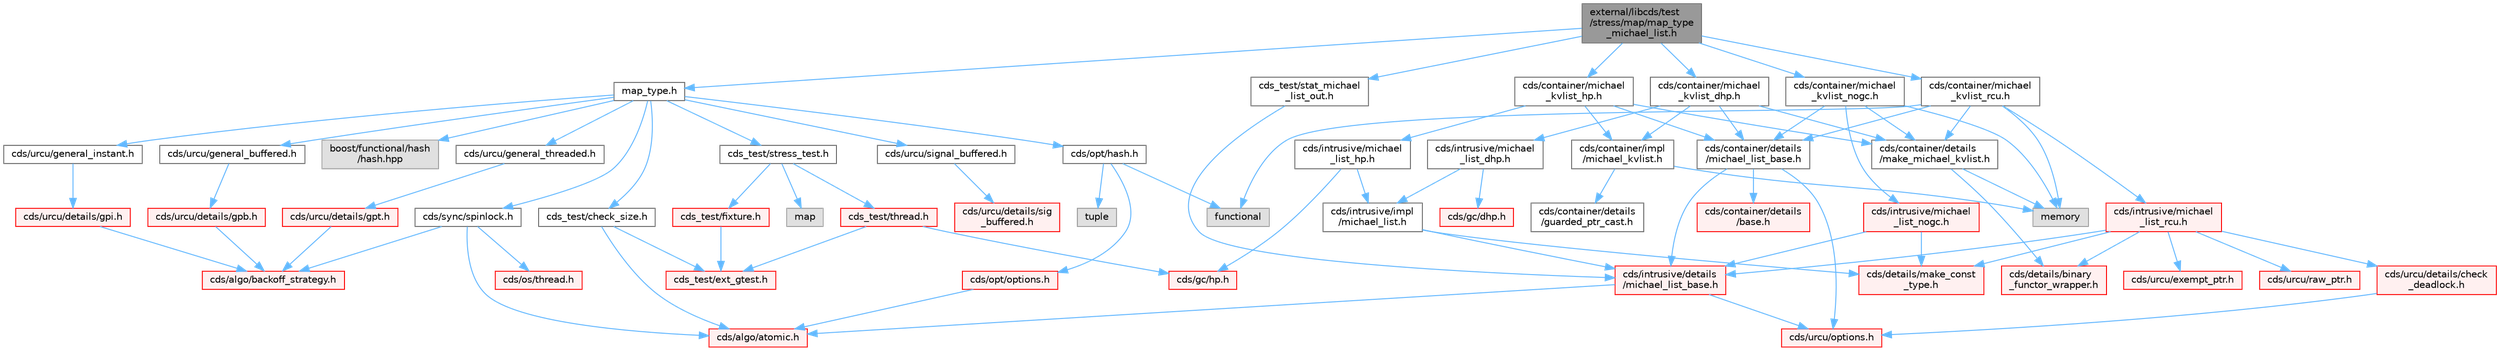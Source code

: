 digraph "external/libcds/test/stress/map/map_type_michael_list.h"
{
 // LATEX_PDF_SIZE
  bgcolor="transparent";
  edge [fontname=Helvetica,fontsize=10,labelfontname=Helvetica,labelfontsize=10];
  node [fontname=Helvetica,fontsize=10,shape=box,height=0.2,width=0.4];
  Node1 [id="Node000001",label="external/libcds/test\l/stress/map/map_type\l_michael_list.h",height=0.2,width=0.4,color="gray40", fillcolor="grey60", style="filled", fontcolor="black",tooltip=" "];
  Node1 -> Node2 [id="edge1_Node000001_Node000002",color="steelblue1",style="solid",tooltip=" "];
  Node2 [id="Node000002",label="map_type.h",height=0.2,width=0.4,color="grey40", fillcolor="white", style="filled",URL="$map__type_8h.html",tooltip=" "];
  Node2 -> Node3 [id="edge2_Node000002_Node000003",color="steelblue1",style="solid",tooltip=" "];
  Node3 [id="Node000003",label="cds/urcu/general_instant.h",height=0.2,width=0.4,color="grey40", fillcolor="white", style="filled",URL="$general__instant_8h.html",tooltip=" "];
  Node3 -> Node4 [id="edge3_Node000003_Node000004",color="steelblue1",style="solid",tooltip=" "];
  Node4 [id="Node000004",label="cds/urcu/details/gpi.h",height=0.2,width=0.4,color="red", fillcolor="#FFF0F0", style="filled",URL="$gpi_8h.html",tooltip=" "];
  Node4 -> Node54 [id="edge4_Node000004_Node000054",color="steelblue1",style="solid",tooltip=" "];
  Node54 [id="Node000054",label="cds/algo/backoff_strategy.h",height=0.2,width=0.4,color="red", fillcolor="#FFF0F0", style="filled",URL="$backoff__strategy_8h.html",tooltip=" "];
  Node2 -> Node58 [id="edge5_Node000002_Node000058",color="steelblue1",style="solid",tooltip=" "];
  Node58 [id="Node000058",label="cds/urcu/general_buffered.h",height=0.2,width=0.4,color="grey40", fillcolor="white", style="filled",URL="$general__buffered_8h.html",tooltip=" "];
  Node58 -> Node59 [id="edge6_Node000058_Node000059",color="steelblue1",style="solid",tooltip=" "];
  Node59 [id="Node000059",label="cds/urcu/details/gpb.h",height=0.2,width=0.4,color="red", fillcolor="#FFF0F0", style="filled",URL="$gpb_8h.html",tooltip=" "];
  Node59 -> Node54 [id="edge7_Node000059_Node000054",color="steelblue1",style="solid",tooltip=" "];
  Node2 -> Node72 [id="edge8_Node000002_Node000072",color="steelblue1",style="solid",tooltip=" "];
  Node72 [id="Node000072",label="cds/urcu/general_threaded.h",height=0.2,width=0.4,color="grey40", fillcolor="white", style="filled",URL="$general__threaded_8h.html",tooltip=" "];
  Node72 -> Node73 [id="edge9_Node000072_Node000073",color="steelblue1",style="solid",tooltip=" "];
  Node73 [id="Node000073",label="cds/urcu/details/gpt.h",height=0.2,width=0.4,color="red", fillcolor="#FFF0F0", style="filled",URL="$gpt_8h.html",tooltip=" "];
  Node73 -> Node54 [id="edge10_Node000073_Node000054",color="steelblue1",style="solid",tooltip=" "];
  Node2 -> Node76 [id="edge11_Node000002_Node000076",color="steelblue1",style="solid",tooltip=" "];
  Node76 [id="Node000076",label="cds/urcu/signal_buffered.h",height=0.2,width=0.4,color="grey40", fillcolor="white", style="filled",URL="$signal__buffered_8h.html",tooltip=" "];
  Node76 -> Node77 [id="edge12_Node000076_Node000077",color="steelblue1",style="solid",tooltip=" "];
  Node77 [id="Node000077",label="cds/urcu/details/sig\l_buffered.h",height=0.2,width=0.4,color="red", fillcolor="#FFF0F0", style="filled",URL="$sig__buffered_8h.html",tooltip=" "];
  Node2 -> Node79 [id="edge13_Node000002_Node000079",color="steelblue1",style="solid",tooltip=" "];
  Node79 [id="Node000079",label="cds/sync/spinlock.h",height=0.2,width=0.4,color="grey40", fillcolor="white", style="filled",URL="$sync_2spinlock_8h.html",tooltip=" "];
  Node79 -> Node9 [id="edge14_Node000079_Node000009",color="steelblue1",style="solid",tooltip=" "];
  Node9 [id="Node000009",label="cds/algo/atomic.h",height=0.2,width=0.4,color="red", fillcolor="#FFF0F0", style="filled",URL="$external_2libcds_2cds_2algo_2atomic_8h.html",tooltip=" "];
  Node79 -> Node43 [id="edge15_Node000079_Node000043",color="steelblue1",style="solid",tooltip=" "];
  Node43 [id="Node000043",label="cds/os/thread.h",height=0.2,width=0.4,color="red", fillcolor="#FFF0F0", style="filled",URL="$cds_2os_2thread_8h.html",tooltip=" "];
  Node79 -> Node54 [id="edge16_Node000079_Node000054",color="steelblue1",style="solid",tooltip=" "];
  Node2 -> Node80 [id="edge17_Node000002_Node000080",color="steelblue1",style="solid",tooltip=" "];
  Node80 [id="Node000080",label="cds/opt/hash.h",height=0.2,width=0.4,color="grey40", fillcolor="white", style="filled",URL="$external_2libcds_2cds_2opt_2hash_8h.html",tooltip=" "];
  Node80 -> Node81 [id="edge18_Node000080_Node000081",color="steelblue1",style="solid",tooltip=" "];
  Node81 [id="Node000081",label="tuple",height=0.2,width=0.4,color="grey60", fillcolor="#E0E0E0", style="filled",tooltip=" "];
  Node80 -> Node82 [id="edge19_Node000080_Node000082",color="steelblue1",style="solid",tooltip=" "];
  Node82 [id="Node000082",label="functional",height=0.2,width=0.4,color="grey60", fillcolor="#E0E0E0", style="filled",tooltip=" "];
  Node80 -> Node66 [id="edge20_Node000080_Node000066",color="steelblue1",style="solid",tooltip=" "];
  Node66 [id="Node000066",label="cds/opt/options.h",height=0.2,width=0.4,color="red", fillcolor="#FFF0F0", style="filled",URL="$opt_2options_8h.html",tooltip=" "];
  Node66 -> Node9 [id="edge21_Node000066_Node000009",color="steelblue1",style="solid",tooltip=" "];
  Node2 -> Node83 [id="edge22_Node000002_Node000083",color="steelblue1",style="solid",tooltip=" "];
  Node83 [id="Node000083",label="boost/functional/hash\l/hash.hpp",height=0.2,width=0.4,color="grey60", fillcolor="#E0E0E0", style="filled",tooltip=" "];
  Node2 -> Node84 [id="edge23_Node000002_Node000084",color="steelblue1",style="solid",tooltip=" "];
  Node84 [id="Node000084",label="cds_test/stress_test.h",height=0.2,width=0.4,color="grey40", fillcolor="white", style="filled",URL="$stress__test_8h.html",tooltip=" "];
  Node84 -> Node85 [id="edge24_Node000084_Node000085",color="steelblue1",style="solid",tooltip=" "];
  Node85 [id="Node000085",label="map",height=0.2,width=0.4,color="grey60", fillcolor="#E0E0E0", style="filled",tooltip=" "];
  Node84 -> Node86 [id="edge25_Node000084_Node000086",color="steelblue1",style="solid",tooltip=" "];
  Node86 [id="Node000086",label="cds_test/fixture.h",height=0.2,width=0.4,color="red", fillcolor="#FFF0F0", style="filled",URL="$fixture_8h.html",tooltip=" "];
  Node86 -> Node87 [id="edge26_Node000086_Node000087",color="steelblue1",style="solid",tooltip=" "];
  Node87 [id="Node000087",label="cds_test/ext_gtest.h",height=0.2,width=0.4,color="red", fillcolor="#FFF0F0", style="filled",URL="$ext__gtest_8h.html",tooltip=" "];
  Node84 -> Node91 [id="edge27_Node000084_Node000091",color="steelblue1",style="solid",tooltip=" "];
  Node91 [id="Node000091",label="cds_test/thread.h",height=0.2,width=0.4,color="red", fillcolor="#FFF0F0", style="filled",URL="$test_2include_2cds__test_2thread_8h.html",tooltip=" "];
  Node91 -> Node87 [id="edge28_Node000091_Node000087",color="steelblue1",style="solid",tooltip=" "];
  Node91 -> Node93 [id="edge29_Node000091_Node000093",color="steelblue1",style="solid",tooltip=" "];
  Node93 [id="Node000093",label="cds/gc/hp.h",height=0.2,width=0.4,color="red", fillcolor="#FFF0F0", style="filled",URL="$hp_8h.html",tooltip=" "];
  Node2 -> Node95 [id="edge30_Node000002_Node000095",color="steelblue1",style="solid",tooltip=" "];
  Node95 [id="Node000095",label="cds_test/check_size.h",height=0.2,width=0.4,color="grey40", fillcolor="white", style="filled",URL="$check__size_8h.html",tooltip=" "];
  Node95 -> Node87 [id="edge31_Node000095_Node000087",color="steelblue1",style="solid",tooltip=" "];
  Node95 -> Node9 [id="edge32_Node000095_Node000009",color="steelblue1",style="solid",tooltip=" "];
  Node1 -> Node96 [id="edge33_Node000001_Node000096",color="steelblue1",style="solid",tooltip=" "];
  Node96 [id="Node000096",label="cds/container/michael\l_kvlist_hp.h",height=0.2,width=0.4,color="grey40", fillcolor="white", style="filled",URL="$michael__kvlist__hp_8h.html",tooltip=" "];
  Node96 -> Node97 [id="edge34_Node000096_Node000097",color="steelblue1",style="solid",tooltip=" "];
  Node97 [id="Node000097",label="cds/container/details\l/michael_list_base.h",height=0.2,width=0.4,color="grey40", fillcolor="white", style="filled",URL="$container_2details_2michael__list__base_8h.html",tooltip=" "];
  Node97 -> Node62 [id="edge35_Node000097_Node000062",color="steelblue1",style="solid",tooltip=" "];
  Node62 [id="Node000062",label="cds/container/details\l/base.h",height=0.2,width=0.4,color="red", fillcolor="#FFF0F0", style="filled",URL="$external_2libcds_2cds_2container_2details_2base_8h.html",tooltip=" "];
  Node97 -> Node98 [id="edge36_Node000097_Node000098",color="steelblue1",style="solid",tooltip=" "];
  Node98 [id="Node000098",label="cds/intrusive/details\l/michael_list_base.h",height=0.2,width=0.4,color="red", fillcolor="#FFF0F0", style="filled",URL="$intrusive_2details_2michael__list__base_8h.html",tooltip=" "];
  Node98 -> Node9 [id="edge37_Node000098_Node000009",color="steelblue1",style="solid",tooltip=" "];
  Node98 -> Node100 [id="edge38_Node000098_Node000100",color="steelblue1",style="solid",tooltip=" "];
  Node100 [id="Node000100",label="cds/urcu/options.h",height=0.2,width=0.4,color="red", fillcolor="#FFF0F0", style="filled",URL="$urcu_2options_8h.html",tooltip=" "];
  Node97 -> Node100 [id="edge39_Node000097_Node000100",color="steelblue1",style="solid",tooltip=" "];
  Node96 -> Node101 [id="edge40_Node000096_Node000101",color="steelblue1",style="solid",tooltip=" "];
  Node101 [id="Node000101",label="cds/intrusive/michael\l_list_hp.h",height=0.2,width=0.4,color="grey40", fillcolor="white", style="filled",URL="$intrusive_2michael__list__hp_8h.html",tooltip=" "];
  Node101 -> Node93 [id="edge41_Node000101_Node000093",color="steelblue1",style="solid",tooltip=" "];
  Node101 -> Node102 [id="edge42_Node000101_Node000102",color="steelblue1",style="solid",tooltip=" "];
  Node102 [id="Node000102",label="cds/intrusive/impl\l/michael_list.h",height=0.2,width=0.4,color="grey40", fillcolor="white", style="filled",URL="$intrusive_2impl_2michael__list_8h.html",tooltip=" "];
  Node102 -> Node98 [id="edge43_Node000102_Node000098",color="steelblue1",style="solid",tooltip=" "];
  Node102 -> Node103 [id="edge44_Node000102_Node000103",color="steelblue1",style="solid",tooltip=" "];
  Node103 [id="Node000103",label="cds/details/make_const\l_type.h",height=0.2,width=0.4,color="red", fillcolor="#FFF0F0", style="filled",URL="$make__const__type_8h.html",tooltip=" "];
  Node96 -> Node104 [id="edge45_Node000096_Node000104",color="steelblue1",style="solid",tooltip=" "];
  Node104 [id="Node000104",label="cds/container/details\l/make_michael_kvlist.h",height=0.2,width=0.4,color="grey40", fillcolor="white", style="filled",URL="$make__michael__kvlist_8h.html",tooltip=" "];
  Node104 -> Node105 [id="edge46_Node000104_Node000105",color="steelblue1",style="solid",tooltip=" "];
  Node105 [id="Node000105",label="cds/details/binary\l_functor_wrapper.h",height=0.2,width=0.4,color="red", fillcolor="#FFF0F0", style="filled",URL="$binary__functor__wrapper_8h.html",tooltip=" "];
  Node104 -> Node18 [id="edge47_Node000104_Node000018",color="steelblue1",style="solid",tooltip=" "];
  Node18 [id="Node000018",label="memory",height=0.2,width=0.4,color="grey60", fillcolor="#E0E0E0", style="filled",tooltip=" "];
  Node96 -> Node106 [id="edge48_Node000096_Node000106",color="steelblue1",style="solid",tooltip=" "];
  Node106 [id="Node000106",label="cds/container/impl\l/michael_kvlist.h",height=0.2,width=0.4,color="grey40", fillcolor="white", style="filled",URL="$michael__kvlist_8h.html",tooltip=" "];
  Node106 -> Node18 [id="edge49_Node000106_Node000018",color="steelblue1",style="solid",tooltip=" "];
  Node106 -> Node107 [id="edge50_Node000106_Node000107",color="steelblue1",style="solid",tooltip=" "];
  Node107 [id="Node000107",label="cds/container/details\l/guarded_ptr_cast.h",height=0.2,width=0.4,color="grey40", fillcolor="white", style="filled",URL="$guarded__ptr__cast_8h.html",tooltip=" "];
  Node1 -> Node108 [id="edge51_Node000001_Node000108",color="steelblue1",style="solid",tooltip=" "];
  Node108 [id="Node000108",label="cds/container/michael\l_kvlist_dhp.h",height=0.2,width=0.4,color="grey40", fillcolor="white", style="filled",URL="$michael__kvlist__dhp_8h.html",tooltip=" "];
  Node108 -> Node97 [id="edge52_Node000108_Node000097",color="steelblue1",style="solid",tooltip=" "];
  Node108 -> Node109 [id="edge53_Node000108_Node000109",color="steelblue1",style="solid",tooltip=" "];
  Node109 [id="Node000109",label="cds/intrusive/michael\l_list_dhp.h",height=0.2,width=0.4,color="grey40", fillcolor="white", style="filled",URL="$intrusive_2michael__list__dhp_8h.html",tooltip=" "];
  Node109 -> Node102 [id="edge54_Node000109_Node000102",color="steelblue1",style="solid",tooltip=" "];
  Node109 -> Node110 [id="edge55_Node000109_Node000110",color="steelblue1",style="solid",tooltip=" "];
  Node110 [id="Node000110",label="cds/gc/dhp.h",height=0.2,width=0.4,color="red", fillcolor="#FFF0F0", style="filled",URL="$dhp_8h.html",tooltip=" "];
  Node108 -> Node104 [id="edge56_Node000108_Node000104",color="steelblue1",style="solid",tooltip=" "];
  Node108 -> Node106 [id="edge57_Node000108_Node000106",color="steelblue1",style="solid",tooltip=" "];
  Node1 -> Node113 [id="edge58_Node000001_Node000113",color="steelblue1",style="solid",tooltip=" "];
  Node113 [id="Node000113",label="cds/container/michael\l_kvlist_rcu.h",height=0.2,width=0.4,color="grey40", fillcolor="white", style="filled",URL="$michael__kvlist__rcu_8h.html",tooltip=" "];
  Node113 -> Node18 [id="edge59_Node000113_Node000018",color="steelblue1",style="solid",tooltip=" "];
  Node113 -> Node82 [id="edge60_Node000113_Node000082",color="steelblue1",style="solid",tooltip=" "];
  Node113 -> Node97 [id="edge61_Node000113_Node000097",color="steelblue1",style="solid",tooltip=" "];
  Node113 -> Node114 [id="edge62_Node000113_Node000114",color="steelblue1",style="solid",tooltip=" "];
  Node114 [id="Node000114",label="cds/intrusive/michael\l_list_rcu.h",height=0.2,width=0.4,color="red", fillcolor="#FFF0F0", style="filled",URL="$intrusive_2michael__list__rcu_8h.html",tooltip=" "];
  Node114 -> Node98 [id="edge63_Node000114_Node000098",color="steelblue1",style="solid",tooltip=" "];
  Node114 -> Node115 [id="edge64_Node000114_Node000115",color="steelblue1",style="solid",tooltip=" "];
  Node115 [id="Node000115",label="cds/urcu/details/check\l_deadlock.h",height=0.2,width=0.4,color="red", fillcolor="#FFF0F0", style="filled",URL="$check__deadlock_8h.html",tooltip=" "];
  Node115 -> Node100 [id="edge65_Node000115_Node000100",color="steelblue1",style="solid",tooltip=" "];
  Node114 -> Node105 [id="edge66_Node000114_Node000105",color="steelblue1",style="solid",tooltip=" "];
  Node114 -> Node103 [id="edge67_Node000114_Node000103",color="steelblue1",style="solid",tooltip=" "];
  Node114 -> Node116 [id="edge68_Node000114_Node000116",color="steelblue1",style="solid",tooltip=" "];
  Node116 [id="Node000116",label="cds/urcu/exempt_ptr.h",height=0.2,width=0.4,color="red", fillcolor="#FFF0F0", style="filled",URL="$exempt__ptr_8h.html",tooltip=" "];
  Node114 -> Node117 [id="edge69_Node000114_Node000117",color="steelblue1",style="solid",tooltip=" "];
  Node117 [id="Node000117",label="cds/urcu/raw_ptr.h",height=0.2,width=0.4,color="red", fillcolor="#FFF0F0", style="filled",URL="$raw__ptr_8h.html",tooltip=" "];
  Node113 -> Node104 [id="edge70_Node000113_Node000104",color="steelblue1",style="solid",tooltip=" "];
  Node1 -> Node119 [id="edge71_Node000001_Node000119",color="steelblue1",style="solid",tooltip=" "];
  Node119 [id="Node000119",label="cds/container/michael\l_kvlist_nogc.h",height=0.2,width=0.4,color="grey40", fillcolor="white", style="filled",URL="$michael__kvlist__nogc_8h.html",tooltip=" "];
  Node119 -> Node18 [id="edge72_Node000119_Node000018",color="steelblue1",style="solid",tooltip=" "];
  Node119 -> Node97 [id="edge73_Node000119_Node000097",color="steelblue1",style="solid",tooltip=" "];
  Node119 -> Node120 [id="edge74_Node000119_Node000120",color="steelblue1",style="solid",tooltip=" "];
  Node120 [id="Node000120",label="cds/intrusive/michael\l_list_nogc.h",height=0.2,width=0.4,color="red", fillcolor="#FFF0F0", style="filled",URL="$intrusive_2michael__list__nogc_8h.html",tooltip=" "];
  Node120 -> Node98 [id="edge75_Node000120_Node000098",color="steelblue1",style="solid",tooltip=" "];
  Node120 -> Node103 [id="edge76_Node000120_Node000103",color="steelblue1",style="solid",tooltip=" "];
  Node119 -> Node104 [id="edge77_Node000119_Node000104",color="steelblue1",style="solid",tooltip=" "];
  Node1 -> Node122 [id="edge78_Node000001_Node000122",color="steelblue1",style="solid",tooltip=" "];
  Node122 [id="Node000122",label="cds_test/stat_michael\l_list_out.h",height=0.2,width=0.4,color="grey40", fillcolor="white", style="filled",URL="$stat__michael__list__out_8h.html",tooltip=" "];
  Node122 -> Node98 [id="edge79_Node000122_Node000098",color="steelblue1",style="solid",tooltip=" "];
}
